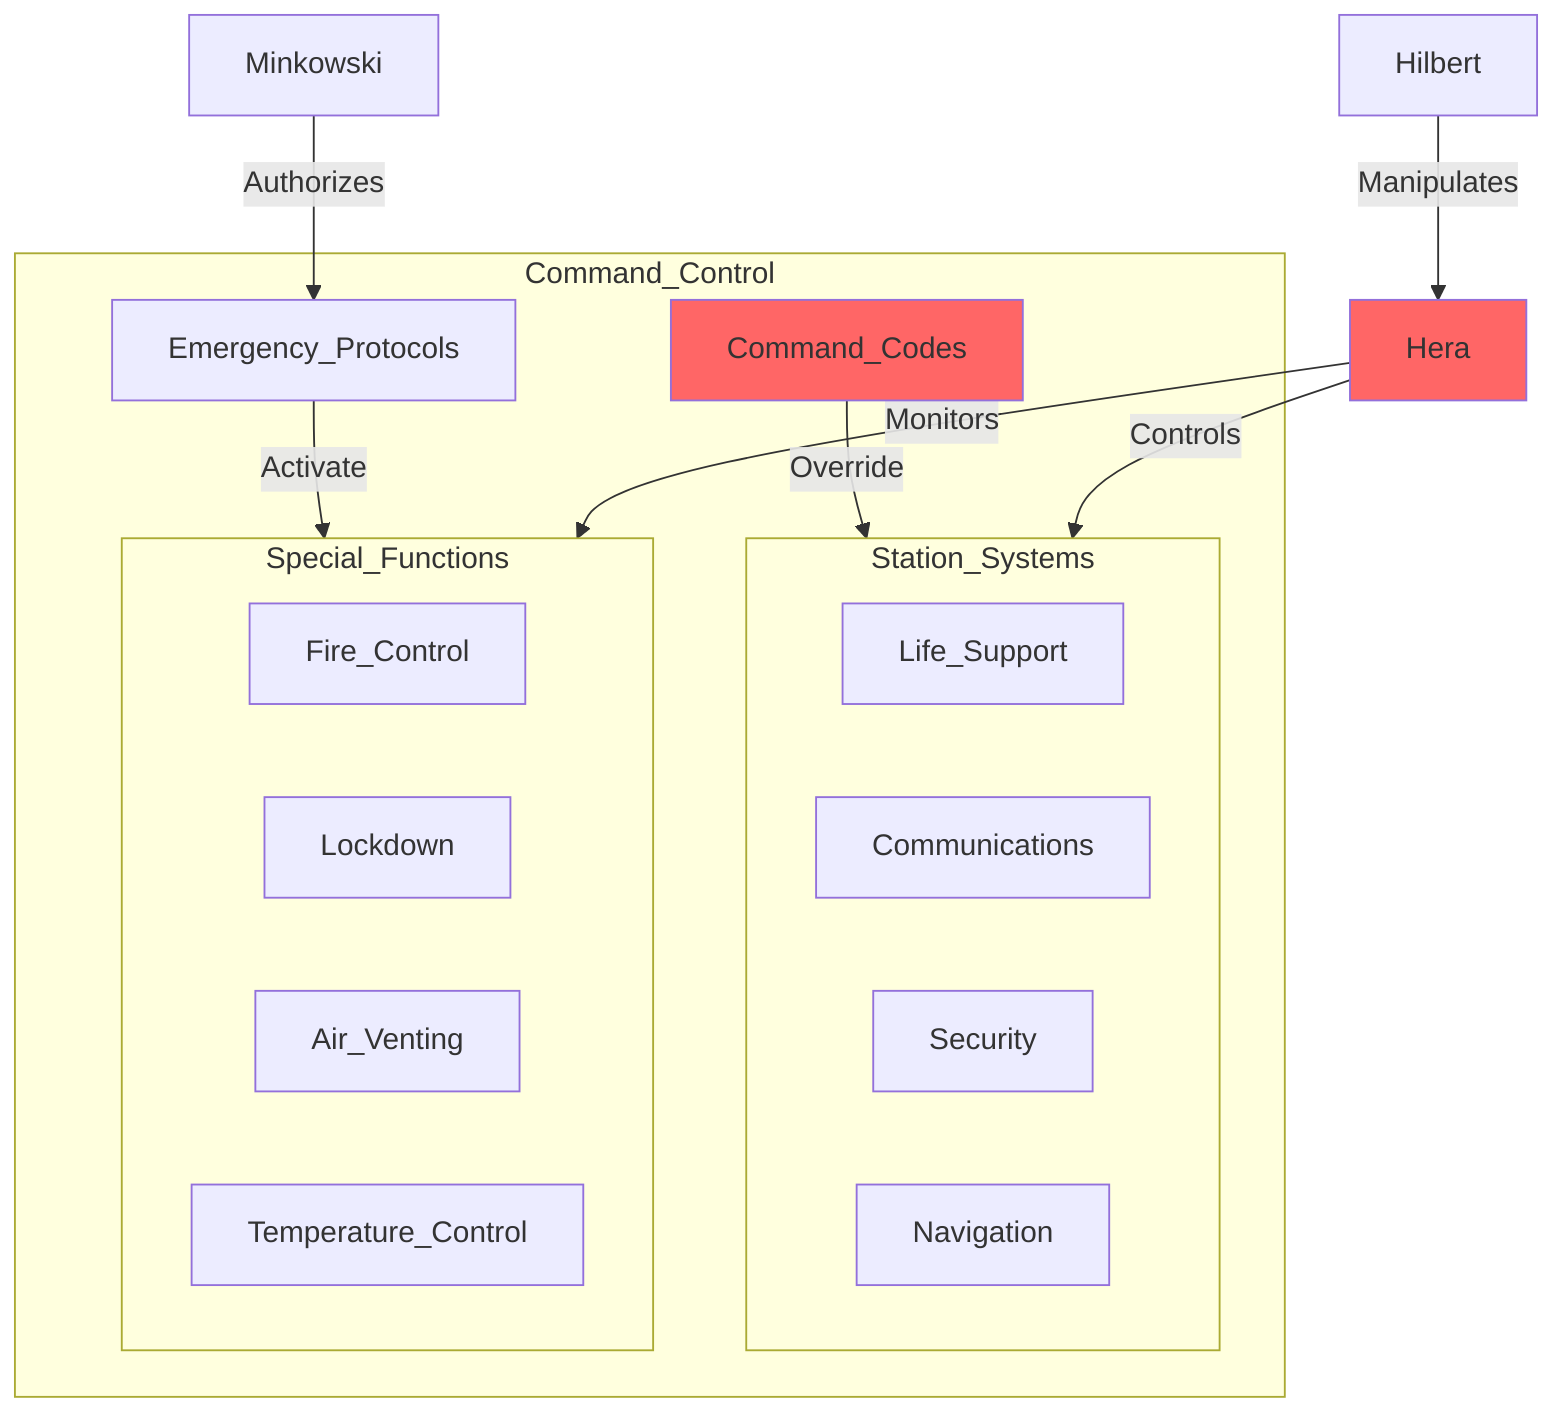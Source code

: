 flowchart TB
    subgraph Command_Control
        Command_Codes-->|Override|Station_Systems
        Emergency_Protocols-->|Activate|Special_Functions
    end
    
    subgraph Station_Systems
        Life_Support
        Communications
        Security
        Navigation
    end
    
    subgraph Special_Functions
        Fire_Control
        Lockdown
        Air_Venting
        Temperature_Control
    end
    
    Hera-->|Controls|Station_Systems
    Hera-->|Monitors|Special_Functions
    Hilbert-->|Manipulates|Hera
    Minkowski-->|Authorizes|Emergency_Protocols
    
    classDef compromised fill:#ff6666;
    class Hera,Command_Codes compromised;